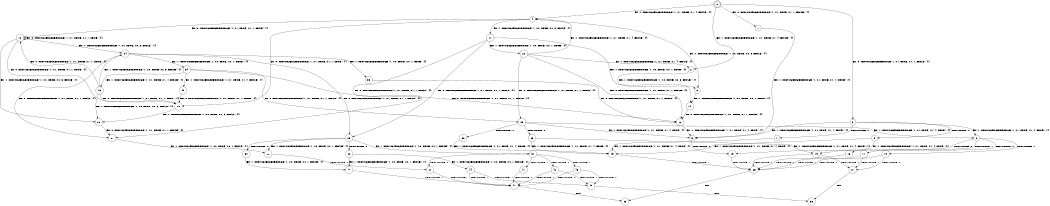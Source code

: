 digraph BCG {
size = "7, 10.5";
center = TRUE;
node [shape = circle];
0 [peripheries = 2];
0 -> 1 [label = "EX !0 !ATOMIC_EXCH_BRANCH (1, +1, TRUE, +1, 1, FALSE) !{}"];
0 -> 2 [label = "EX !1 !ATOMIC_EXCH_BRANCH (1, +1, TRUE, +1, 4, FALSE) !{}"];
0 -> 3 [label = "EX !0 !ATOMIC_EXCH_BRANCH (1, +1, TRUE, +1, 1, FALSE) !{}"];
0 -> 4 [label = "EX !1 !ATOMIC_EXCH_BRANCH (1, +1, TRUE, +1, 4, FALSE) !{}"];
1 -> 5 [label = "EX !1 !ATOMIC_EXCH_BRANCH (1, +1, TRUE, +1, 4, TRUE) !{}"];
2 -> 6 [label = "EX !1 !ATOMIC_EXCH_BRANCH (1, +0, TRUE, +0, 3, FALSE) !{}"];
3 -> 5 [label = "EX !1 !ATOMIC_EXCH_BRANCH (1, +1, TRUE, +1, 4, TRUE) !{}"];
3 -> 7 [label = "TERMINATE !0"];
3 -> 8 [label = "EX !1 !ATOMIC_EXCH_BRANCH (1, +1, TRUE, +1, 4, TRUE) !{}"];
3 -> 9 [label = "TERMINATE !0"];
4 -> 6 [label = "EX !1 !ATOMIC_EXCH_BRANCH (1, +0, TRUE, +0, 3, FALSE) !{}"];
4 -> 10 [label = "EX !0 !ATOMIC_EXCH_BRANCH (1, +1, TRUE, +1, 1, TRUE) !{}"];
4 -> 11 [label = "EX !1 !ATOMIC_EXCH_BRANCH (1, +0, TRUE, +0, 3, FALSE) !{}"];
4 -> 12 [label = "EX !0 !ATOMIC_EXCH_BRANCH (1, +1, TRUE, +1, 1, TRUE) !{}"];
5 -> 13 [label = "TERMINATE !0"];
6 -> 14 [label = "EX !1 !ATOMIC_EXCH_BRANCH (1, +0, TRUE, +0, 1, TRUE) !{}"];
7 -> 15 [label = "EX !1 !ATOMIC_EXCH_BRANCH (1, +1, TRUE, +1, 4, TRUE) !{}"];
8 -> 13 [label = "TERMINATE !0"];
8 -> 16 [label = "TERMINATE !1"];
8 -> 17 [label = "TERMINATE !0"];
8 -> 18 [label = "TERMINATE !1"];
9 -> 15 [label = "EX !1 !ATOMIC_EXCH_BRANCH (1, +1, TRUE, +1, 4, TRUE) !{}"];
9 -> 19 [label = "EX !1 !ATOMIC_EXCH_BRANCH (1, +1, TRUE, +1, 4, TRUE) !{}"];
10 -> 20 [label = "EX !1 !ATOMIC_EXCH_BRANCH (1, +0, TRUE, +0, 3, FALSE) !{}"];
11 -> 14 [label = "EX !1 !ATOMIC_EXCH_BRANCH (1, +0, TRUE, +0, 1, TRUE) !{}"];
11 -> 21 [label = "EX !0 !ATOMIC_EXCH_BRANCH (1, +1, TRUE, +1, 1, FALSE) !{}"];
11 -> 22 [label = "EX !1 !ATOMIC_EXCH_BRANCH (1, +0, TRUE, +0, 1, TRUE) !{}"];
11 -> 23 [label = "EX !0 !ATOMIC_EXCH_BRANCH (1, +1, TRUE, +1, 1, FALSE) !{}"];
12 -> 10 [label = "EX !0 !ATOMIC_EXCH_BRANCH (1, +1, TRUE, +1, 1, TRUE) !{}"];
12 -> 20 [label = "EX !1 !ATOMIC_EXCH_BRANCH (1, +0, TRUE, +0, 3, FALSE) !{}"];
12 -> 12 [label = "EX !0 !ATOMIC_EXCH_BRANCH (1, +1, TRUE, +1, 1, TRUE) !{}"];
12 -> 24 [label = "EX !1 !ATOMIC_EXCH_BRANCH (1, +0, TRUE, +0, 3, FALSE) !{}"];
13 -> 25 [label = "TERMINATE !1"];
14 -> 26 [label = "EX !0 !ATOMIC_EXCH_BRANCH (1, +1, TRUE, +1, 1, FALSE) !{}"];
15 -> 25 [label = "TERMINATE !1"];
16 -> 25 [label = "TERMINATE !0"];
17 -> 25 [label = "TERMINATE !1"];
17 -> 27 [label = "TERMINATE !1"];
18 -> 25 [label = "TERMINATE !0"];
18 -> 27 [label = "TERMINATE !0"];
19 -> 25 [label = "TERMINATE !1"];
19 -> 27 [label = "TERMINATE !1"];
20 -> 21 [label = "EX !0 !ATOMIC_EXCH_BRANCH (1, +1, TRUE, +1, 1, FALSE) !{}"];
21 -> 28 [label = "EX !1 !ATOMIC_EXCH_BRANCH (1, +0, TRUE, +0, 1, FALSE) !{}"];
22 -> 2 [label = "EX !1 !ATOMIC_EXCH_BRANCH (1, +1, TRUE, +1, 4, FALSE) !{}"];
22 -> 26 [label = "EX !0 !ATOMIC_EXCH_BRANCH (1, +1, TRUE, +1, 1, FALSE) !{}"];
22 -> 4 [label = "EX !1 !ATOMIC_EXCH_BRANCH (1, +1, TRUE, +1, 4, FALSE) !{}"];
22 -> 29 [label = "EX !0 !ATOMIC_EXCH_BRANCH (1, +1, TRUE, +1, 1, FALSE) !{}"];
23 -> 28 [label = "EX !1 !ATOMIC_EXCH_BRANCH (1, +0, TRUE, +0, 1, FALSE) !{}"];
23 -> 30 [label = "TERMINATE !0"];
23 -> 31 [label = "EX !1 !ATOMIC_EXCH_BRANCH (1, +0, TRUE, +0, 1, FALSE) !{}"];
23 -> 32 [label = "TERMINATE !0"];
24 -> 21 [label = "EX !0 !ATOMIC_EXCH_BRANCH (1, +1, TRUE, +1, 1, FALSE) !{}"];
24 -> 33 [label = "EX !1 !ATOMIC_EXCH_BRANCH (1, +0, TRUE, +0, 1, TRUE) !{}"];
24 -> 23 [label = "EX !0 !ATOMIC_EXCH_BRANCH (1, +1, TRUE, +1, 1, FALSE) !{}"];
24 -> 34 [label = "EX !1 !ATOMIC_EXCH_BRANCH (1, +0, TRUE, +0, 1, TRUE) !{}"];
25 -> 35 [label = "exit"];
26 -> 5 [label = "EX !1 !ATOMIC_EXCH_BRANCH (1, +1, TRUE, +1, 4, TRUE) !{}"];
27 -> 36 [label = "exit"];
28 -> 37 [label = "TERMINATE !0"];
29 -> 5 [label = "EX !1 !ATOMIC_EXCH_BRANCH (1, +1, TRUE, +1, 4, TRUE) !{}"];
29 -> 38 [label = "TERMINATE !0"];
29 -> 8 [label = "EX !1 !ATOMIC_EXCH_BRANCH (1, +1, TRUE, +1, 4, TRUE) !{}"];
29 -> 39 [label = "TERMINATE !0"];
30 -> 40 [label = "EX !1 !ATOMIC_EXCH_BRANCH (1, +0, TRUE, +0, 1, FALSE) !{}"];
31 -> 37 [label = "TERMINATE !0"];
31 -> 41 [label = "TERMINATE !1"];
31 -> 42 [label = "TERMINATE !0"];
31 -> 43 [label = "TERMINATE !1"];
32 -> 40 [label = "EX !1 !ATOMIC_EXCH_BRANCH (1, +0, TRUE, +0, 1, FALSE) !{}"];
32 -> 44 [label = "EX !1 !ATOMIC_EXCH_BRANCH (1, +0, TRUE, +0, 1, FALSE) !{}"];
33 -> 26 [label = "EX !0 !ATOMIC_EXCH_BRANCH (1, +1, TRUE, +1, 1, FALSE) !{}"];
34 -> 26 [label = "EX !0 !ATOMIC_EXCH_BRANCH (1, +1, TRUE, +1, 1, FALSE) !{}"];
34 -> 45 [label = "EX !1 !ATOMIC_EXCH_BRANCH (1, +1, TRUE, +1, 4, FALSE) !{}"];
34 -> 29 [label = "EX !0 !ATOMIC_EXCH_BRANCH (1, +1, TRUE, +1, 1, FALSE) !{}"];
34 -> 46 [label = "EX !1 !ATOMIC_EXCH_BRANCH (1, +1, TRUE, +1, 4, FALSE) !{}"];
37 -> 47 [label = "TERMINATE !1"];
38 -> 15 [label = "EX !1 !ATOMIC_EXCH_BRANCH (1, +1, TRUE, +1, 4, TRUE) !{}"];
39 -> 15 [label = "EX !1 !ATOMIC_EXCH_BRANCH (1, +1, TRUE, +1, 4, TRUE) !{}"];
39 -> 19 [label = "EX !1 !ATOMIC_EXCH_BRANCH (1, +1, TRUE, +1, 4, TRUE) !{}"];
40 -> 47 [label = "TERMINATE !1"];
41 -> 47 [label = "TERMINATE !0"];
42 -> 47 [label = "TERMINATE !1"];
42 -> 48 [label = "TERMINATE !1"];
43 -> 47 [label = "TERMINATE !0"];
43 -> 48 [label = "TERMINATE !0"];
44 -> 47 [label = "TERMINATE !1"];
44 -> 48 [label = "TERMINATE !1"];
45 -> 10 [label = "EX !0 !ATOMIC_EXCH_BRANCH (1, +1, TRUE, +1, 1, TRUE) !{}"];
46 -> 10 [label = "EX !0 !ATOMIC_EXCH_BRANCH (1, +1, TRUE, +1, 1, TRUE) !{}"];
46 -> 20 [label = "EX !1 !ATOMIC_EXCH_BRANCH (1, +0, TRUE, +0, 3, FALSE) !{}"];
46 -> 12 [label = "EX !0 !ATOMIC_EXCH_BRANCH (1, +1, TRUE, +1, 1, TRUE) !{}"];
46 -> 24 [label = "EX !1 !ATOMIC_EXCH_BRANCH (1, +0, TRUE, +0, 3, FALSE) !{}"];
47 -> 35 [label = "exit"];
48 -> 36 [label = "exit"];
}
